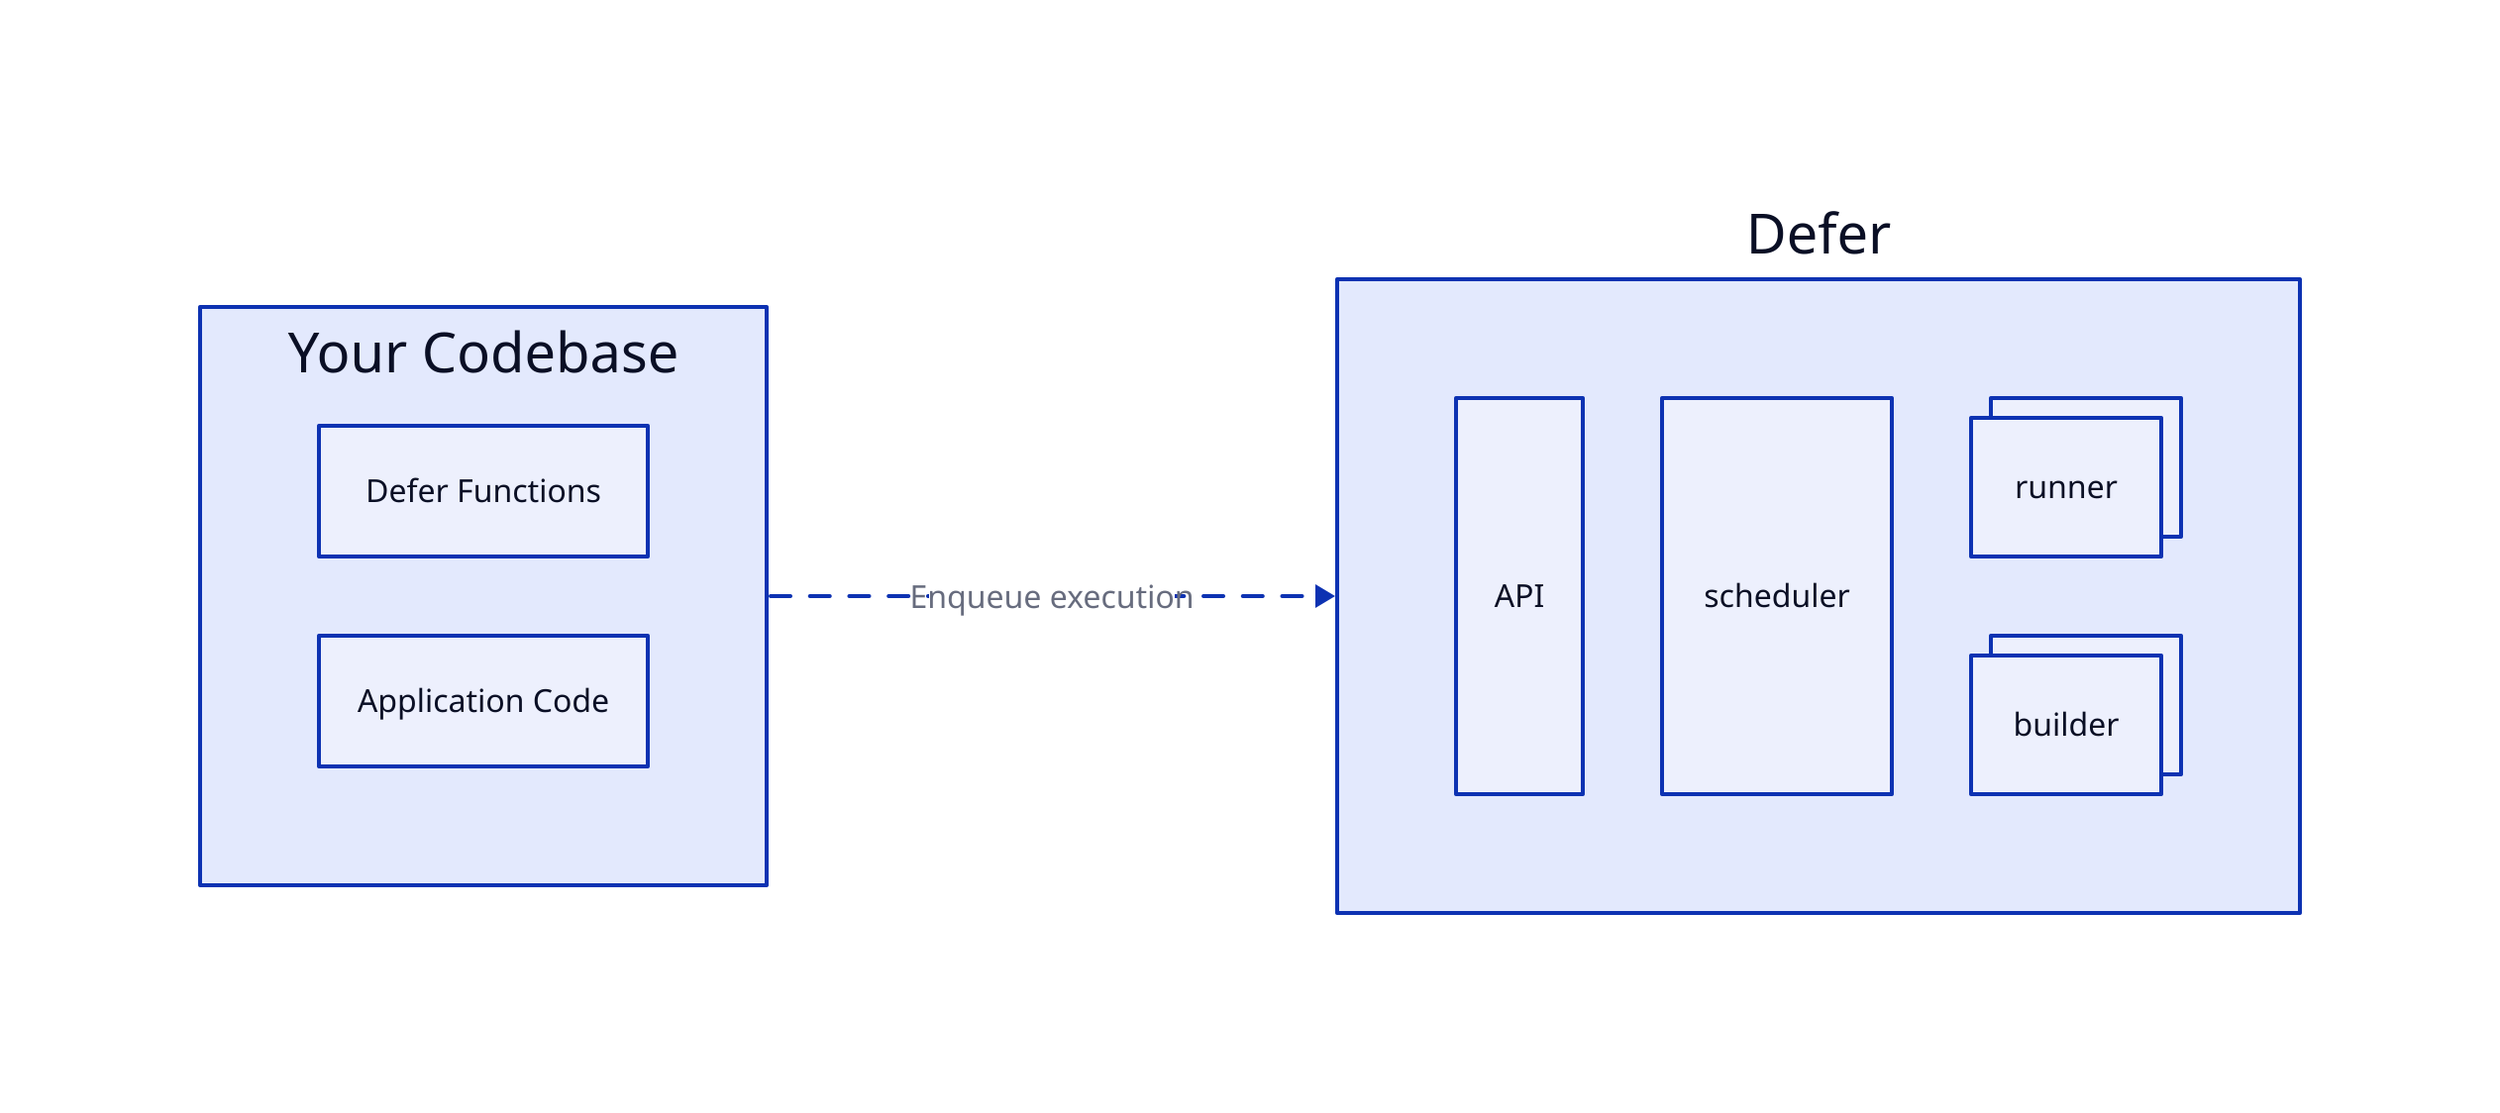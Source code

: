 direction: right

Your Codebase -> Defer: "Enqueue execution" {
  style: {
    animated: true
  }
}

Your Codebase: {
  grid-columns: 1

  Defer Functions
  Application Code
}

Defer: {
  label.near: outside-top-center

  grid-columns: 3
  api: API {
    height: 200
  }

  scheduler

  runner: {
    style: {
      multiple: true
    }
  }

  builder: {
    style: {
      multiple: true
    }
  }
}
